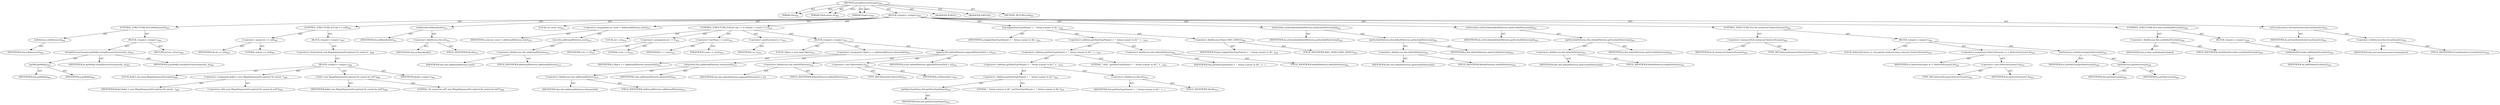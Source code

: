 digraph "setupDirectoryScanner" {  
"111669149717" [label = <(METHOD,setupDirectoryScanner)<SUB>401</SUB>> ]
"115964117011" [label = <(PARAM,this)<SUB>401</SUB>> ]
"115964117055" [label = <(PARAM,FileScanner ds)<SUB>401</SUB>> ]
"115964117056" [label = <(PARAM,Project p)<SUB>401</SUB>> ]
"25769803828" [label = <(BLOCK,&lt;empty&gt;,&lt;empty&gt;)<SUB>401</SUB>> ]
"47244640284" [label = <(CONTROL_STRUCTURE,IF,if (isReference()))<SUB>402</SUB>> ]
"30064771307" [label = <(isReference,isReference())<SUB>402</SUB>> ]
"68719476786" [label = <(IDENTIFIER,this,isReference())<SUB>402</SUB>> ]
"25769803829" [label = <(BLOCK,&lt;empty&gt;,&lt;empty&gt;)<SUB>402</SUB>> ]
"30064771308" [label = <(setupDirectoryScanner,getRef(p).setupDirectoryScanner(ds, p))<SUB>403</SUB>> ]
"30064771309" [label = <(getRef,getRef(p))<SUB>403</SUB>> ]
"68719476787" [label = <(IDENTIFIER,this,getRef(p))<SUB>403</SUB>> ]
"68719476958" [label = <(IDENTIFIER,p,getRef(p))<SUB>403</SUB>> ]
"68719476959" [label = <(IDENTIFIER,ds,getRef(p).setupDirectoryScanner(ds, p))<SUB>403</SUB>> ]
"68719476960" [label = <(IDENTIFIER,p,getRef(p).setupDirectoryScanner(ds, p))<SUB>403</SUB>> ]
"146028888078" [label = <(RETURN,return;,return;)<SUB>404</SUB>> ]
"47244640285" [label = <(CONTROL_STRUCTURE,IF,if (ds == null))<SUB>407</SUB>> ]
"30064771310" [label = <(&lt;operator&gt;.equals,ds == null)<SUB>407</SUB>> ]
"68719476961" [label = <(IDENTIFIER,ds,ds == null)<SUB>407</SUB>> ]
"90194313232" [label = <(LITERAL,null,ds == null)<SUB>407</SUB>> ]
"25769803830" [label = <(BLOCK,&lt;empty&gt;,&lt;empty&gt;)<SUB>407</SUB>> ]
"30064771311" [label = <(&lt;operator&gt;.throw,throw new IllegalArgumentException(&quot;ds cannot b...)<SUB>408</SUB>> ]
"25769803831" [label = <(BLOCK,&lt;empty&gt;,&lt;empty&gt;)<SUB>408</SUB>> ]
"94489280525" [label = <(LOCAL,$obj3: java.lang.IllegalArgumentException)<SUB>408</SUB>> ]
"30064771312" [label = <(&lt;operator&gt;.assignment,$obj3 = new IllegalArgumentException(&quot;ds cannot...)<SUB>408</SUB>> ]
"68719476962" [label = <(IDENTIFIER,$obj3,$obj3 = new IllegalArgumentException(&quot;ds cannot...)<SUB>408</SUB>> ]
"30064771313" [label = <(&lt;operator&gt;.alloc,new IllegalArgumentException(&quot;ds cannot be null&quot;))<SUB>408</SUB>> ]
"30064771314" [label = <(&lt;init&gt;,new IllegalArgumentException(&quot;ds cannot be null&quot;))<SUB>408</SUB>> ]
"68719476963" [label = <(IDENTIFIER,$obj3,new IllegalArgumentException(&quot;ds cannot be null&quot;))<SUB>408</SUB>> ]
"90194313233" [label = <(LITERAL,&quot;ds cannot be null&quot;,new IllegalArgumentException(&quot;ds cannot be null&quot;))<SUB>408</SUB>> ]
"68719476964" [label = <(IDENTIFIER,$obj3,&lt;empty&gt;)<SUB>408</SUB>> ]
"30064771315" [label = <(setBasedir,setBasedir(dir))<SUB>411</SUB>> ]
"68719476965" [label = <(IDENTIFIER,ds,setBasedir(dir))<SUB>411</SUB>> ]
"30064771316" [label = <(&lt;operator&gt;.fieldAccess,this.dir)<SUB>411</SUB>> ]
"68719476966" [label = <(IDENTIFIER,this,setBasedir(dir))> ]
"55834574905" [label = <(FIELD_IDENTIFIER,dir,dir)<SUB>411</SUB>> ]
"94489280526" [label = <(LOCAL,int count: int)<SUB>413</SUB>> ]
"30064771317" [label = <(&lt;operator&gt;.assignment,int count = additionalPatterns.size())<SUB>413</SUB>> ]
"68719476967" [label = <(IDENTIFIER,count,int count = additionalPatterns.size())<SUB>413</SUB>> ]
"30064771318" [label = <(size,this.additionalPatterns.size())<SUB>413</SUB>> ]
"30064771319" [label = <(&lt;operator&gt;.fieldAccess,this.additionalPatterns)<SUB>413</SUB>> ]
"68719476968" [label = <(IDENTIFIER,this,this.additionalPatterns.size())> ]
"55834574906" [label = <(FIELD_IDENTIFIER,additionalPatterns,additionalPatterns)<SUB>413</SUB>> ]
"47244640286" [label = <(CONTROL_STRUCTURE,FOR,for (int i = 0; Some(i &lt; count); i++))<SUB>414</SUB>> ]
"94489280527" [label = <(LOCAL,int i: int)<SUB>414</SUB>> ]
"30064771320" [label = <(&lt;operator&gt;.assignment,int i = 0)<SUB>414</SUB>> ]
"68719476969" [label = <(IDENTIFIER,i,int i = 0)<SUB>414</SUB>> ]
"90194313234" [label = <(LITERAL,0,int i = 0)<SUB>414</SUB>> ]
"30064771321" [label = <(&lt;operator&gt;.lessThan,i &lt; count)<SUB>414</SUB>> ]
"68719476970" [label = <(IDENTIFIER,i,i &lt; count)<SUB>414</SUB>> ]
"68719476971" [label = <(IDENTIFIER,count,i &lt; count)<SUB>414</SUB>> ]
"30064771322" [label = <(&lt;operator&gt;.postIncrement,i++)<SUB>414</SUB>> ]
"68719476972" [label = <(IDENTIFIER,i,i++)<SUB>414</SUB>> ]
"25769803832" [label = <(BLOCK,&lt;empty&gt;,&lt;empty&gt;)<SUB>414</SUB>> ]
"94489280528" [label = <(LOCAL,Object o: java.lang.Object)<SUB>415</SUB>> ]
"30064771323" [label = <(&lt;operator&gt;.assignment,Object o = additionalPatterns.elementAt(i))<SUB>415</SUB>> ]
"68719476973" [label = <(IDENTIFIER,o,Object o = additionalPatterns.elementAt(i))<SUB>415</SUB>> ]
"30064771324" [label = <(elementAt,this.additionalPatterns.elementAt(i))<SUB>415</SUB>> ]
"30064771325" [label = <(&lt;operator&gt;.fieldAccess,this.additionalPatterns)<SUB>415</SUB>> ]
"68719476974" [label = <(IDENTIFIER,this,this.additionalPatterns.elementAt(i))> ]
"55834574907" [label = <(FIELD_IDENTIFIER,additionalPatterns,additionalPatterns)<SUB>415</SUB>> ]
"68719476975" [label = <(IDENTIFIER,i,this.additionalPatterns.elementAt(i))<SUB>415</SUB>> ]
"30064771326" [label = <(append,this.defaultPatterns.append((PatternSet) o, p))<SUB>416</SUB>> ]
"30064771327" [label = <(&lt;operator&gt;.fieldAccess,this.defaultPatterns)<SUB>416</SUB>> ]
"68719476976" [label = <(IDENTIFIER,this,this.defaultPatterns.append((PatternSet) o, p))> ]
"55834574908" [label = <(FIELD_IDENTIFIER,defaultPatterns,defaultPatterns)<SUB>416</SUB>> ]
"30064771328" [label = <(&lt;operator&gt;.cast,(PatternSet) o)<SUB>416</SUB>> ]
"180388626434" [label = <(TYPE_REF,PatternSet,PatternSet)<SUB>416</SUB>> ]
"68719476977" [label = <(IDENTIFIER,o,(PatternSet) o)<SUB>416</SUB>> ]
"68719476978" [label = <(IDENTIFIER,p,this.defaultPatterns.append((PatternSet) o, p))<SUB>416</SUB>> ]
"30064771329" [label = <(log,log(getDataTypeName() + &quot;: Setup scanner in dir...)<SUB>419</SUB>> ]
"68719476979" [label = <(IDENTIFIER,p,log(getDataTypeName() + &quot;: Setup scanner in dir...)<SUB>419</SUB>> ]
"30064771330" [label = <(&lt;operator&gt;.addition,getDataTypeName() + &quot;: Setup scanner in dir &quot; +...)<SUB>419</SUB>> ]
"30064771331" [label = <(&lt;operator&gt;.addition,getDataTypeName() + &quot;: Setup scanner in dir &quot; +...)<SUB>419</SUB>> ]
"30064771332" [label = <(&lt;operator&gt;.addition,getDataTypeName() + &quot;: Setup scanner in dir &quot; +...)<SUB>419</SUB>> ]
"30064771333" [label = <(&lt;operator&gt;.addition,getDataTypeName() + &quot;: Setup scanner in dir &quot;)<SUB>419</SUB>> ]
"30064771334" [label = <(getDataTypeName,this.getDataTypeName())<SUB>419</SUB>> ]
"68719476788" [label = <(IDENTIFIER,this,this.getDataTypeName())<SUB>419</SUB>> ]
"90194313235" [label = <(LITERAL,&quot;: Setup scanner in dir &quot;,getDataTypeName() + &quot;: Setup scanner in dir &quot;)<SUB>419</SUB>> ]
"30064771335" [label = <(&lt;operator&gt;.fieldAccess,this.dir)<SUB>419</SUB>> ]
"68719476980" [label = <(IDENTIFIER,this,getDataTypeName() + &quot;: Setup scanner in dir &quot; +...)> ]
"55834574909" [label = <(FIELD_IDENTIFIER,dir,dir)<SUB>419</SUB>> ]
"90194313236" [label = <(LITERAL,&quot; with &quot;,getDataTypeName() + &quot;: Setup scanner in dir &quot; +...)<SUB>420</SUB>> ]
"30064771336" [label = <(&lt;operator&gt;.fieldAccess,this.defaultPatterns)<SUB>420</SUB>> ]
"68719476981" [label = <(IDENTIFIER,this,getDataTypeName() + &quot;: Setup scanner in dir &quot; +...)> ]
"55834574910" [label = <(FIELD_IDENTIFIER,defaultPatterns,defaultPatterns)<SUB>420</SUB>> ]
"30064771337" [label = <(&lt;operator&gt;.fieldAccess,Project.MSG_DEBUG)<SUB>420</SUB>> ]
"68719476982" [label = <(IDENTIFIER,Project,log(getDataTypeName() + &quot;: Setup scanner in dir...)<SUB>420</SUB>> ]
"55834574911" [label = <(FIELD_IDENTIFIER,MSG_DEBUG,MSG_DEBUG)<SUB>420</SUB>> ]
"30064771338" [label = <(setIncludes,setIncludes(defaultPatterns.getIncludePatterns(p)))<SUB>422</SUB>> ]
"68719476983" [label = <(IDENTIFIER,ds,setIncludes(defaultPatterns.getIncludePatterns(p)))<SUB>422</SUB>> ]
"30064771339" [label = <(getIncludePatterns,this.defaultPatterns.getIncludePatterns(p))<SUB>422</SUB>> ]
"30064771340" [label = <(&lt;operator&gt;.fieldAccess,this.defaultPatterns)<SUB>422</SUB>> ]
"68719476984" [label = <(IDENTIFIER,this,this.defaultPatterns.getIncludePatterns(p))> ]
"55834574912" [label = <(FIELD_IDENTIFIER,defaultPatterns,defaultPatterns)<SUB>422</SUB>> ]
"68719476985" [label = <(IDENTIFIER,p,this.defaultPatterns.getIncludePatterns(p))<SUB>422</SUB>> ]
"30064771341" [label = <(setExcludes,setExcludes(defaultPatterns.getExcludePatterns(p)))<SUB>423</SUB>> ]
"68719476986" [label = <(IDENTIFIER,ds,setExcludes(defaultPatterns.getExcludePatterns(p)))<SUB>423</SUB>> ]
"30064771342" [label = <(getExcludePatterns,this.defaultPatterns.getExcludePatterns(p))<SUB>423</SUB>> ]
"30064771343" [label = <(&lt;operator&gt;.fieldAccess,this.defaultPatterns)<SUB>423</SUB>> ]
"68719476987" [label = <(IDENTIFIER,this,this.defaultPatterns.getExcludePatterns(p))> ]
"55834574913" [label = <(FIELD_IDENTIFIER,defaultPatterns,defaultPatterns)<SUB>423</SUB>> ]
"68719476988" [label = <(IDENTIFIER,p,this.defaultPatterns.getExcludePatterns(p))<SUB>423</SUB>> ]
"47244640287" [label = <(CONTROL_STRUCTURE,IF,if (ds instanceof SelectorScanner))<SUB>424</SUB>> ]
"30064771344" [label = <(&lt;operator&gt;.instanceOf,ds instanceof SelectorScanner)<SUB>424</SUB>> ]
"68719476989" [label = <(IDENTIFIER,ds,ds instanceof SelectorScanner)<SUB>424</SUB>> ]
"180388626435" [label = <(TYPE_REF,SelectorScanner,SelectorScanner)<SUB>424</SUB>> ]
"25769803833" [label = <(BLOCK,&lt;empty&gt;,&lt;empty&gt;)<SUB>424</SUB>> ]
"94489280529" [label = <(LOCAL,SelectorScanner ss: org.apache.tools.ant.types.selectors.SelectorScanner)<SUB>425</SUB>> ]
"30064771345" [label = <(&lt;operator&gt;.assignment,SelectorScanner ss = (SelectorScanner) ds)<SUB>425</SUB>> ]
"68719476990" [label = <(IDENTIFIER,ss,SelectorScanner ss = (SelectorScanner) ds)<SUB>425</SUB>> ]
"30064771346" [label = <(&lt;operator&gt;.cast,(SelectorScanner) ds)<SUB>425</SUB>> ]
"180388626436" [label = <(TYPE_REF,SelectorScanner,SelectorScanner)<SUB>425</SUB>> ]
"68719476991" [label = <(IDENTIFIER,ds,(SelectorScanner) ds)<SUB>425</SUB>> ]
"30064771347" [label = <(setSelectors,setSelectors(getSelectors(p)))<SUB>426</SUB>> ]
"68719476992" [label = <(IDENTIFIER,ss,setSelectors(getSelectors(p)))<SUB>426</SUB>> ]
"30064771348" [label = <(getSelectors,getSelectors(p))<SUB>426</SUB>> ]
"68719476789" [label = <(IDENTIFIER,this,getSelectors(p))<SUB>426</SUB>> ]
"68719476993" [label = <(IDENTIFIER,p,getSelectors(p))<SUB>426</SUB>> ]
"47244640288" [label = <(CONTROL_STRUCTURE,IF,if (this.useDefaultExcludes))<SUB>429</SUB>> ]
"30064771349" [label = <(&lt;operator&gt;.fieldAccess,this.useDefaultExcludes)<SUB>429</SUB>> ]
"68719476994" [label = <(IDENTIFIER,this,if (this.useDefaultExcludes))> ]
"55834574914" [label = <(FIELD_IDENTIFIER,useDefaultExcludes,useDefaultExcludes)<SUB>429</SUB>> ]
"25769803834" [label = <(BLOCK,&lt;empty&gt;,&lt;empty&gt;)<SUB>429</SUB>> ]
"30064771350" [label = <(addDefaultExcludes,addDefaultExcludes())<SUB>430</SUB>> ]
"68719476995" [label = <(IDENTIFIER,ds,addDefaultExcludes())<SUB>430</SUB>> ]
"30064771351" [label = <(setCaseSensitive,setCaseSensitive(isCaseSensitive))<SUB>432</SUB>> ]
"68719476996" [label = <(IDENTIFIER,ds,setCaseSensitive(isCaseSensitive))<SUB>432</SUB>> ]
"30064771352" [label = <(&lt;operator&gt;.fieldAccess,this.isCaseSensitive)<SUB>432</SUB>> ]
"68719476997" [label = <(IDENTIFIER,this,setCaseSensitive(isCaseSensitive))> ]
"55834574915" [label = <(FIELD_IDENTIFIER,isCaseSensitive,isCaseSensitive)<SUB>432</SUB>> ]
"133143986225" [label = <(MODIFIER,PUBLIC)> ]
"133143986226" [label = <(MODIFIER,VIRTUAL)> ]
"128849018901" [label = <(METHOD_RETURN,void)<SUB>401</SUB>> ]
  "111669149717" -> "115964117011"  [ label = "AST: "] 
  "111669149717" -> "115964117055"  [ label = "AST: "] 
  "111669149717" -> "115964117056"  [ label = "AST: "] 
  "111669149717" -> "25769803828"  [ label = "AST: "] 
  "111669149717" -> "133143986225"  [ label = "AST: "] 
  "111669149717" -> "133143986226"  [ label = "AST: "] 
  "111669149717" -> "128849018901"  [ label = "AST: "] 
  "25769803828" -> "47244640284"  [ label = "AST: "] 
  "25769803828" -> "47244640285"  [ label = "AST: "] 
  "25769803828" -> "30064771315"  [ label = "AST: "] 
  "25769803828" -> "94489280526"  [ label = "AST: "] 
  "25769803828" -> "30064771317"  [ label = "AST: "] 
  "25769803828" -> "47244640286"  [ label = "AST: "] 
  "25769803828" -> "30064771329"  [ label = "AST: "] 
  "25769803828" -> "30064771338"  [ label = "AST: "] 
  "25769803828" -> "30064771341"  [ label = "AST: "] 
  "25769803828" -> "47244640287"  [ label = "AST: "] 
  "25769803828" -> "47244640288"  [ label = "AST: "] 
  "25769803828" -> "30064771351"  [ label = "AST: "] 
  "47244640284" -> "30064771307"  [ label = "AST: "] 
  "47244640284" -> "25769803829"  [ label = "AST: "] 
  "30064771307" -> "68719476786"  [ label = "AST: "] 
  "25769803829" -> "30064771308"  [ label = "AST: "] 
  "25769803829" -> "146028888078"  [ label = "AST: "] 
  "30064771308" -> "30064771309"  [ label = "AST: "] 
  "30064771308" -> "68719476959"  [ label = "AST: "] 
  "30064771308" -> "68719476960"  [ label = "AST: "] 
  "30064771309" -> "68719476787"  [ label = "AST: "] 
  "30064771309" -> "68719476958"  [ label = "AST: "] 
  "47244640285" -> "30064771310"  [ label = "AST: "] 
  "47244640285" -> "25769803830"  [ label = "AST: "] 
  "30064771310" -> "68719476961"  [ label = "AST: "] 
  "30064771310" -> "90194313232"  [ label = "AST: "] 
  "25769803830" -> "30064771311"  [ label = "AST: "] 
  "30064771311" -> "25769803831"  [ label = "AST: "] 
  "25769803831" -> "94489280525"  [ label = "AST: "] 
  "25769803831" -> "30064771312"  [ label = "AST: "] 
  "25769803831" -> "30064771314"  [ label = "AST: "] 
  "25769803831" -> "68719476964"  [ label = "AST: "] 
  "30064771312" -> "68719476962"  [ label = "AST: "] 
  "30064771312" -> "30064771313"  [ label = "AST: "] 
  "30064771314" -> "68719476963"  [ label = "AST: "] 
  "30064771314" -> "90194313233"  [ label = "AST: "] 
  "30064771315" -> "68719476965"  [ label = "AST: "] 
  "30064771315" -> "30064771316"  [ label = "AST: "] 
  "30064771316" -> "68719476966"  [ label = "AST: "] 
  "30064771316" -> "55834574905"  [ label = "AST: "] 
  "30064771317" -> "68719476967"  [ label = "AST: "] 
  "30064771317" -> "30064771318"  [ label = "AST: "] 
  "30064771318" -> "30064771319"  [ label = "AST: "] 
  "30064771319" -> "68719476968"  [ label = "AST: "] 
  "30064771319" -> "55834574906"  [ label = "AST: "] 
  "47244640286" -> "94489280527"  [ label = "AST: "] 
  "47244640286" -> "30064771320"  [ label = "AST: "] 
  "47244640286" -> "30064771321"  [ label = "AST: "] 
  "47244640286" -> "30064771322"  [ label = "AST: "] 
  "47244640286" -> "25769803832"  [ label = "AST: "] 
  "30064771320" -> "68719476969"  [ label = "AST: "] 
  "30064771320" -> "90194313234"  [ label = "AST: "] 
  "30064771321" -> "68719476970"  [ label = "AST: "] 
  "30064771321" -> "68719476971"  [ label = "AST: "] 
  "30064771322" -> "68719476972"  [ label = "AST: "] 
  "25769803832" -> "94489280528"  [ label = "AST: "] 
  "25769803832" -> "30064771323"  [ label = "AST: "] 
  "25769803832" -> "30064771326"  [ label = "AST: "] 
  "30064771323" -> "68719476973"  [ label = "AST: "] 
  "30064771323" -> "30064771324"  [ label = "AST: "] 
  "30064771324" -> "30064771325"  [ label = "AST: "] 
  "30064771324" -> "68719476975"  [ label = "AST: "] 
  "30064771325" -> "68719476974"  [ label = "AST: "] 
  "30064771325" -> "55834574907"  [ label = "AST: "] 
  "30064771326" -> "30064771327"  [ label = "AST: "] 
  "30064771326" -> "30064771328"  [ label = "AST: "] 
  "30064771326" -> "68719476978"  [ label = "AST: "] 
  "30064771327" -> "68719476976"  [ label = "AST: "] 
  "30064771327" -> "55834574908"  [ label = "AST: "] 
  "30064771328" -> "180388626434"  [ label = "AST: "] 
  "30064771328" -> "68719476977"  [ label = "AST: "] 
  "30064771329" -> "68719476979"  [ label = "AST: "] 
  "30064771329" -> "30064771330"  [ label = "AST: "] 
  "30064771329" -> "30064771337"  [ label = "AST: "] 
  "30064771330" -> "30064771331"  [ label = "AST: "] 
  "30064771330" -> "30064771336"  [ label = "AST: "] 
  "30064771331" -> "30064771332"  [ label = "AST: "] 
  "30064771331" -> "90194313236"  [ label = "AST: "] 
  "30064771332" -> "30064771333"  [ label = "AST: "] 
  "30064771332" -> "30064771335"  [ label = "AST: "] 
  "30064771333" -> "30064771334"  [ label = "AST: "] 
  "30064771333" -> "90194313235"  [ label = "AST: "] 
  "30064771334" -> "68719476788"  [ label = "AST: "] 
  "30064771335" -> "68719476980"  [ label = "AST: "] 
  "30064771335" -> "55834574909"  [ label = "AST: "] 
  "30064771336" -> "68719476981"  [ label = "AST: "] 
  "30064771336" -> "55834574910"  [ label = "AST: "] 
  "30064771337" -> "68719476982"  [ label = "AST: "] 
  "30064771337" -> "55834574911"  [ label = "AST: "] 
  "30064771338" -> "68719476983"  [ label = "AST: "] 
  "30064771338" -> "30064771339"  [ label = "AST: "] 
  "30064771339" -> "30064771340"  [ label = "AST: "] 
  "30064771339" -> "68719476985"  [ label = "AST: "] 
  "30064771340" -> "68719476984"  [ label = "AST: "] 
  "30064771340" -> "55834574912"  [ label = "AST: "] 
  "30064771341" -> "68719476986"  [ label = "AST: "] 
  "30064771341" -> "30064771342"  [ label = "AST: "] 
  "30064771342" -> "30064771343"  [ label = "AST: "] 
  "30064771342" -> "68719476988"  [ label = "AST: "] 
  "30064771343" -> "68719476987"  [ label = "AST: "] 
  "30064771343" -> "55834574913"  [ label = "AST: "] 
  "47244640287" -> "30064771344"  [ label = "AST: "] 
  "47244640287" -> "25769803833"  [ label = "AST: "] 
  "30064771344" -> "68719476989"  [ label = "AST: "] 
  "30064771344" -> "180388626435"  [ label = "AST: "] 
  "25769803833" -> "94489280529"  [ label = "AST: "] 
  "25769803833" -> "30064771345"  [ label = "AST: "] 
  "25769803833" -> "30064771347"  [ label = "AST: "] 
  "30064771345" -> "68719476990"  [ label = "AST: "] 
  "30064771345" -> "30064771346"  [ label = "AST: "] 
  "30064771346" -> "180388626436"  [ label = "AST: "] 
  "30064771346" -> "68719476991"  [ label = "AST: "] 
  "30064771347" -> "68719476992"  [ label = "AST: "] 
  "30064771347" -> "30064771348"  [ label = "AST: "] 
  "30064771348" -> "68719476789"  [ label = "AST: "] 
  "30064771348" -> "68719476993"  [ label = "AST: "] 
  "47244640288" -> "30064771349"  [ label = "AST: "] 
  "47244640288" -> "25769803834"  [ label = "AST: "] 
  "30064771349" -> "68719476994"  [ label = "AST: "] 
  "30064771349" -> "55834574914"  [ label = "AST: "] 
  "25769803834" -> "30064771350"  [ label = "AST: "] 
  "30064771350" -> "68719476995"  [ label = "AST: "] 
  "30064771351" -> "68719476996"  [ label = "AST: "] 
  "30064771351" -> "30064771352"  [ label = "AST: "] 
  "30064771352" -> "68719476997"  [ label = "AST: "] 
  "30064771352" -> "55834574915"  [ label = "AST: "] 
  "111669149717" -> "115964117011"  [ label = "DDG: "] 
  "111669149717" -> "115964117055"  [ label = "DDG: "] 
  "111669149717" -> "115964117056"  [ label = "DDG: "] 
}
